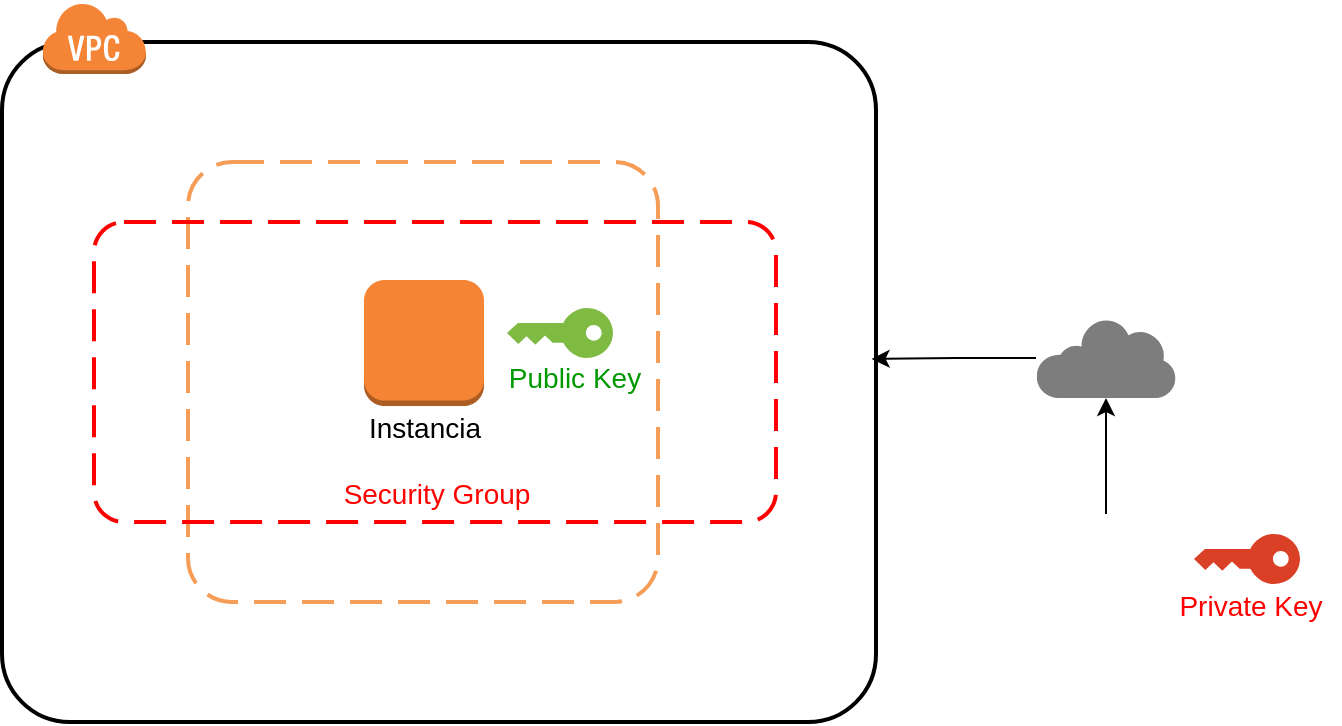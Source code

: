<mxfile version="10.6.0" type="device"><diagram id="A_WOXocCuSfMnYMZhJnj" name="Page-1"><mxGraphModel dx="1010" dy="533" grid="1" gridSize="10" guides="1" tooltips="1" connect="1" arrows="1" fold="1" page="1" pageScale="1" pageWidth="827" pageHeight="1169" math="0" shadow="0"><root><mxCell id="0"/><mxCell id="1" parent="0"/><mxCell id="4rb8HfK_xEZlu2c-FBEu-1" value="" style="rounded=1;arcSize=10;dashed=0;strokeColor=#000000;fillColor=none;gradientColor=none;strokeWidth=2;" vertex="1" parent="1"><mxGeometry x="213" y="220" width="437" height="340" as="geometry"/></mxCell><mxCell id="4rb8HfK_xEZlu2c-FBEu-2" value="" style="dashed=0;html=1;shape=mxgraph.aws3.virtual_private_cloud;fillColor=#F58536;gradientColor=none;dashed=0;" vertex="1" parent="1"><mxGeometry x="233" y="200" width="52" height="36" as="geometry"/></mxCell><mxCell id="4rb8HfK_xEZlu2c-FBEu-3" value="" style="rounded=1;arcSize=10;dashed=1;strokeColor=#F59D56;fillColor=none;gradientColor=none;dashPattern=8 4;strokeWidth=2;" vertex="1" parent="1"><mxGeometry x="306" y="280" width="235" height="220" as="geometry"/></mxCell><mxCell id="4rb8HfK_xEZlu2c-FBEu-4" value="" style="rounded=1;arcSize=10;dashed=1;strokeColor=#ff0000;fillColor=none;gradientColor=none;dashPattern=8 4;strokeWidth=2;" vertex="1" parent="1"><mxGeometry x="259" y="310" width="341" height="150" as="geometry"/></mxCell><mxCell id="4rb8HfK_xEZlu2c-FBEu-5" value="Security Group" style="text;html=1;resizable=0;autosize=1;align=center;verticalAlign=middle;points=[];fillColor=none;strokeColor=none;rounded=0;fontStyle=0;fontSize=14;fontColor=#FF0000;" vertex="1" parent="1"><mxGeometry x="379.5" y="436" width="100" height="20" as="geometry"/></mxCell><mxCell id="4rb8HfK_xEZlu2c-FBEu-7" value="" style="outlineConnect=0;dashed=0;verticalLabelPosition=bottom;verticalAlign=top;align=center;html=1;shape=mxgraph.aws3.instance;fillColor=#F58534;gradientColor=none;fontSize=14;fontColor=#FF0000;" vertex="1" parent="1"><mxGeometry x="394" y="339" width="60" height="63" as="geometry"/></mxCell><mxCell id="4rb8HfK_xEZlu2c-FBEu-8" value="Instancia" style="text;html=1;resizable=0;autosize=1;align=center;verticalAlign=middle;points=[];fillColor=none;strokeColor=none;rounded=0;fontStyle=0;fontSize=14;fontColor=#000000;" vertex="1" parent="1"><mxGeometry x="388.5" y="403" width="70" height="20" as="geometry"/></mxCell><mxCell id="4rb8HfK_xEZlu2c-FBEu-9" value="" style="shadow=0;dashed=0;html=1;strokeColor=none;labelPosition=center;verticalLabelPosition=bottom;verticalAlign=top;outlineConnect=0;align=center;shape=mxgraph.office.security.key_permissions;fillColor=#7FBA42;fontSize=14;fontColor=#000000;rotation=90;" vertex="1" parent="1"><mxGeometry x="479.5" y="339" width="25" height="53" as="geometry"/></mxCell><mxCell id="4rb8HfK_xEZlu2c-FBEu-10" value="Public Key" style="text;html=1;resizable=0;autosize=1;align=center;verticalAlign=middle;points=[];fillColor=none;strokeColor=none;rounded=0;fontStyle=0;fontSize=14;fontColor=#009900;" vertex="1" parent="1"><mxGeometry x="458.5" y="378" width="80" height="20" as="geometry"/></mxCell><mxCell id="4rb8HfK_xEZlu2c-FBEu-12" style="edgeStyle=orthogonalEdgeStyle;rounded=0;orthogonalLoop=1;jettySize=auto;html=1;entryX=0.995;entryY=0.466;entryDx=0;entryDy=0;entryPerimeter=0;fontSize=14;fontColor=#009900;" edge="1" parent="1" source="4rb8HfK_xEZlu2c-FBEu-11" target="4rb8HfK_xEZlu2c-FBEu-1"><mxGeometry relative="1" as="geometry"/></mxCell><mxCell id="4rb8HfK_xEZlu2c-FBEu-11" value="" style="shadow=0;dashed=0;html=1;strokeColor=none;labelPosition=center;verticalLabelPosition=bottom;verticalAlign=top;align=center;shape=mxgraph.mscae.enterprise.internet;fillColor=#7D7D7D;fontSize=14;fontColor=#009900;" vertex="1" parent="1"><mxGeometry x="730" y="358" width="70" height="40" as="geometry"/></mxCell><mxCell id="4rb8HfK_xEZlu2c-FBEu-14" style="edgeStyle=orthogonalEdgeStyle;rounded=0;orthogonalLoop=1;jettySize=auto;html=1;fontSize=14;fontColor=#009900;" edge="1" parent="1" source="4rb8HfK_xEZlu2c-FBEu-13" target="4rb8HfK_xEZlu2c-FBEu-11"><mxGeometry relative="1" as="geometry"/></mxCell><mxCell id="4rb8HfK_xEZlu2c-FBEu-13" value="" style="shape=image;html=1;verticalAlign=top;verticalLabelPosition=bottom;labelBackgroundColor=#ffffff;imageAspect=0;aspect=fixed;image=https://cdn0.iconfinder.com/data/icons/TWG_Retina_Icons/64/laptop.png;fontSize=14;fontColor=#009900;" vertex="1" parent="1"><mxGeometry x="733" y="456" width="64" height="64" as="geometry"/></mxCell><mxCell id="4rb8HfK_xEZlu2c-FBEu-15" value="" style="shadow=0;dashed=0;html=1;strokeColor=none;labelPosition=center;verticalLabelPosition=bottom;verticalAlign=top;outlineConnect=0;align=center;shape=mxgraph.office.security.key_permissions;fillColor=#DA4026;fontSize=14;fontColor=#009900;rotation=90;" vertex="1" parent="1"><mxGeometry x="823" y="452" width="25" height="53" as="geometry"/></mxCell><mxCell id="4rb8HfK_xEZlu2c-FBEu-17" value="Private Key" style="text;html=1;resizable=0;autosize=1;align=center;verticalAlign=middle;points=[];fillColor=none;strokeColor=none;rounded=0;fontStyle=0;fontSize=14;fontColor=#FF0000;" vertex="1" parent="1"><mxGeometry x="792" y="492" width="90" height="20" as="geometry"/></mxCell></root></mxGraphModel></diagram></mxfile>